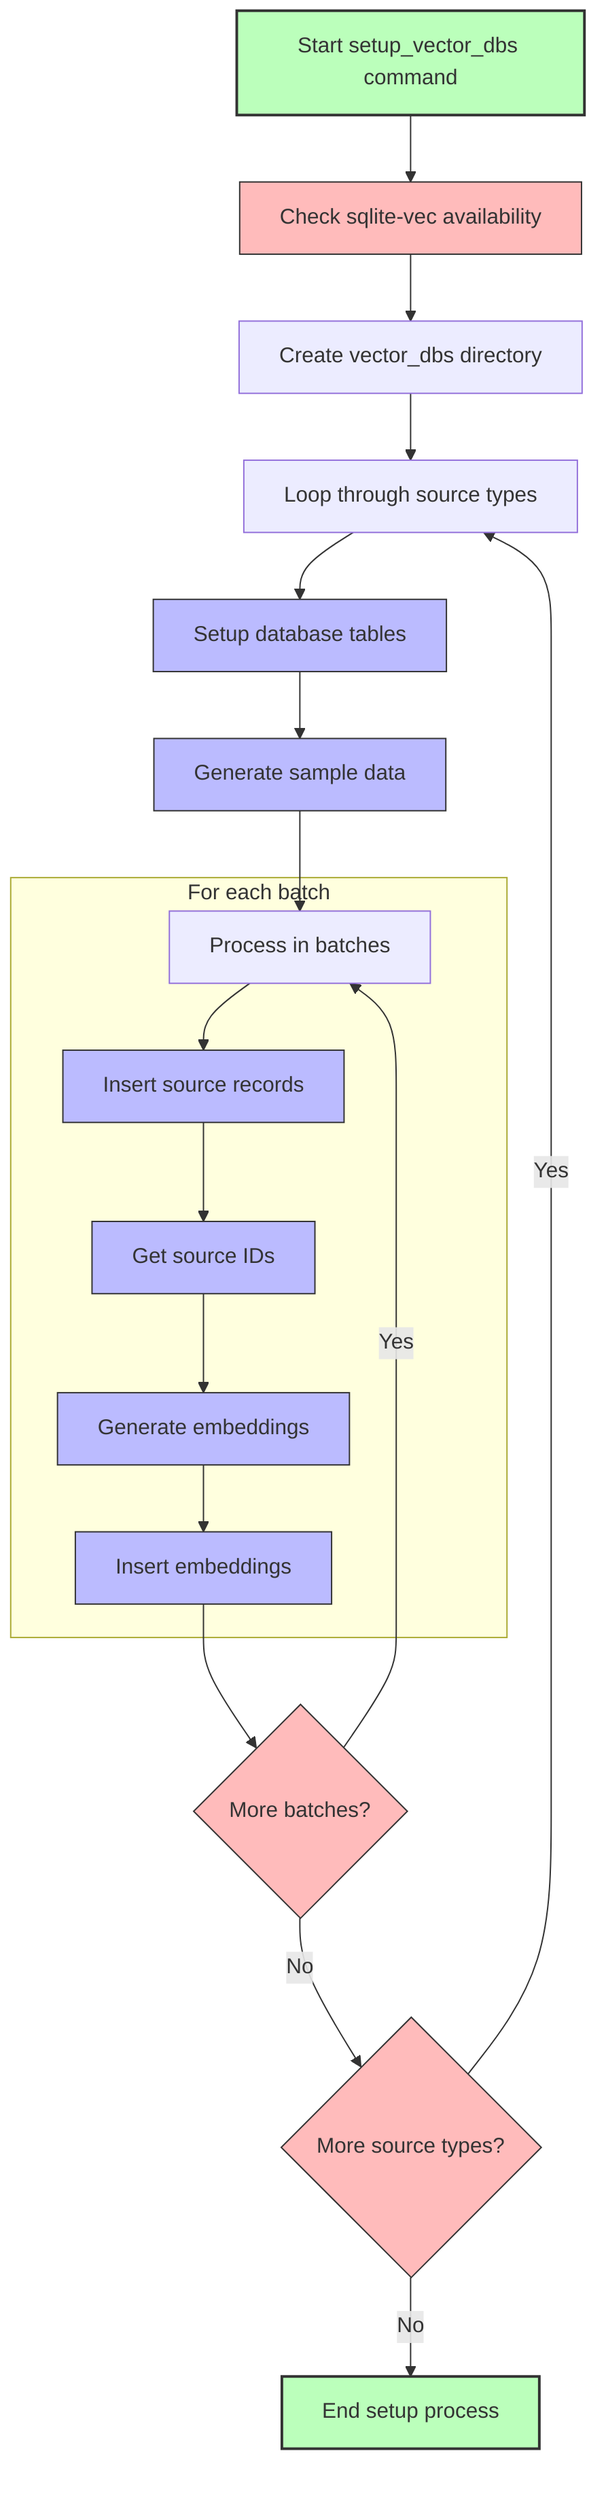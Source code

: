flowchart TD
    Start["Start setup_vector_dbs command"] --> CheckVec["Check sqlite-vec availability"]
    CheckVec --> CreateDir["Create vector_dbs directory"]
    CreateDir --> LoopSourceTypes["Loop through source types"]
    
    LoopSourceTypes --> SetupDB["Setup database tables"]
    SetupDB --> GenData["Generate sample data"]
    GenData --> BatchProcess["Process in batches"]
    
    subgraph "For each batch"
        BatchProcess --> InsertSource["Insert source records"]
        InsertSource --> GetIDs["Get source IDs"]
        GetIDs --> GenEmbeddings["Generate embeddings"]
        GenEmbeddings --> InsertEmbeddings["Insert embeddings"]
    end
    
    InsertEmbeddings --> NextBatch{"More batches?"}
    NextBatch -->|Yes| BatchProcess
    NextBatch -->|No| NextSourceType{"More source types?"}
    
    NextSourceType -->|Yes| LoopSourceTypes
    NextSourceType -->|No| End["End setup process"]
    
    classDef process fill:#bbf,stroke:#333,stroke-width:1px
    classDef decision fill:#fbb,stroke:#333,stroke-width:1px
    classDef start fill:#bfb,stroke:#333,stroke-width:2px
    
    class Start,End start
    class NextBatch,NextSourceType,CheckVec decision
    class SetupDB,GenData,InsertSource,GetIDs,GenEmbeddings,InsertEmbeddings process